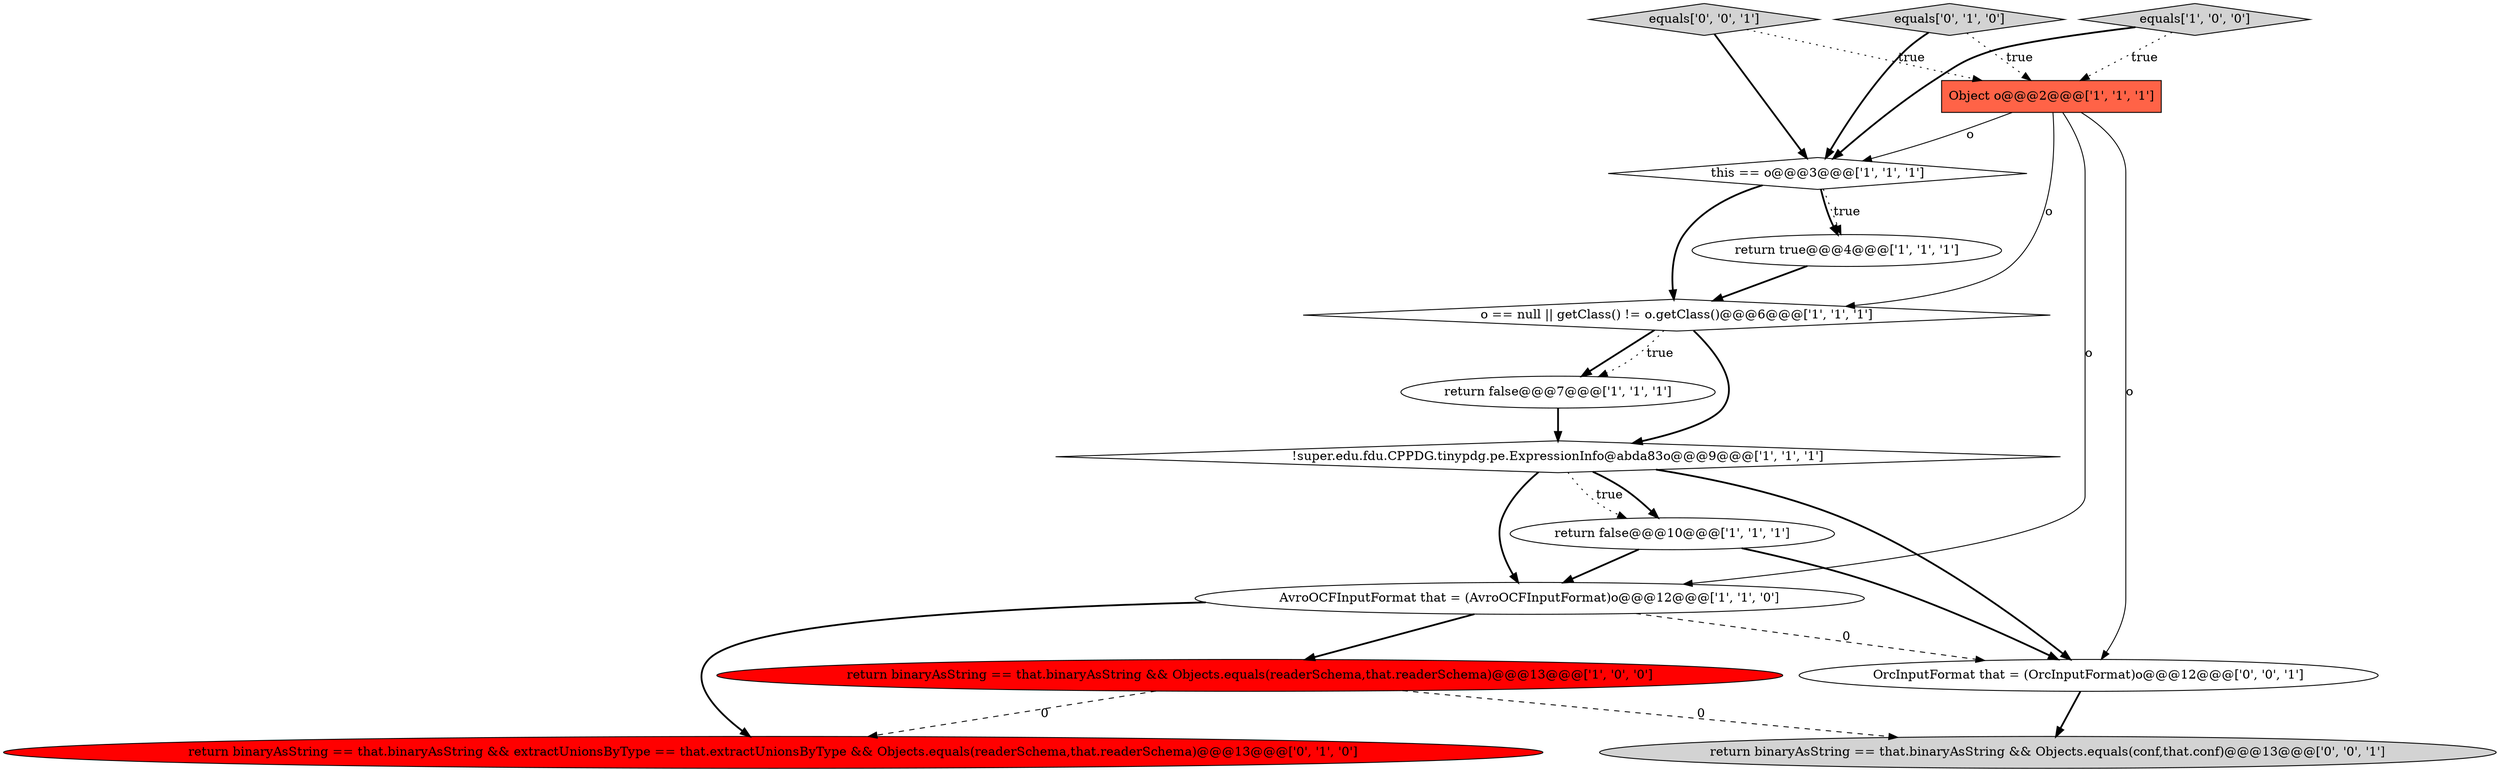 digraph {
5 [style = filled, label = "equals['1', '0', '0']", fillcolor = lightgray, shape = diamond image = "AAA0AAABBB1BBB"];
13 [style = filled, label = "equals['0', '0', '1']", fillcolor = lightgray, shape = diamond image = "AAA0AAABBB3BBB"];
3 [style = filled, label = "return false@@@7@@@['1', '1', '1']", fillcolor = white, shape = ellipse image = "AAA0AAABBB1BBB"];
6 [style = filled, label = "return false@@@10@@@['1', '1', '1']", fillcolor = white, shape = ellipse image = "AAA0AAABBB1BBB"];
8 [style = filled, label = "o == null || getClass() != o.getClass()@@@6@@@['1', '1', '1']", fillcolor = white, shape = diamond image = "AAA0AAABBB1BBB"];
12 [style = filled, label = "return binaryAsString == that.binaryAsString && Objects.equals(conf,that.conf)@@@13@@@['0', '0', '1']", fillcolor = lightgray, shape = ellipse image = "AAA0AAABBB3BBB"];
1 [style = filled, label = "return true@@@4@@@['1', '1', '1']", fillcolor = white, shape = ellipse image = "AAA0AAABBB1BBB"];
2 [style = filled, label = "return binaryAsString == that.binaryAsString && Objects.equals(readerSchema,that.readerSchema)@@@13@@@['1', '0', '0']", fillcolor = red, shape = ellipse image = "AAA1AAABBB1BBB"];
7 [style = filled, label = "this == o@@@3@@@['1', '1', '1']", fillcolor = white, shape = diamond image = "AAA0AAABBB1BBB"];
9 [style = filled, label = "!super.edu.fdu.CPPDG.tinypdg.pe.ExpressionInfo@abda83o@@@9@@@['1', '1', '1']", fillcolor = white, shape = diamond image = "AAA0AAABBB1BBB"];
11 [style = filled, label = "return binaryAsString == that.binaryAsString && extractUnionsByType == that.extractUnionsByType && Objects.equals(readerSchema,that.readerSchema)@@@13@@@['0', '1', '0']", fillcolor = red, shape = ellipse image = "AAA1AAABBB2BBB"];
10 [style = filled, label = "equals['0', '1', '0']", fillcolor = lightgray, shape = diamond image = "AAA0AAABBB2BBB"];
14 [style = filled, label = "OrcInputFormat that = (OrcInputFormat)o@@@12@@@['0', '0', '1']", fillcolor = white, shape = ellipse image = "AAA0AAABBB3BBB"];
4 [style = filled, label = "AvroOCFInputFormat that = (AvroOCFInputFormat)o@@@12@@@['1', '1', '0']", fillcolor = white, shape = ellipse image = "AAA0AAABBB1BBB"];
0 [style = filled, label = "Object o@@@2@@@['1', '1', '1']", fillcolor = tomato, shape = box image = "AAA0AAABBB1BBB"];
7->1 [style = bold, label=""];
1->8 [style = bold, label=""];
9->4 [style = bold, label=""];
8->3 [style = bold, label=""];
0->14 [style = solid, label="o"];
5->0 [style = dotted, label="true"];
4->2 [style = bold, label=""];
9->6 [style = dotted, label="true"];
7->8 [style = bold, label=""];
10->7 [style = bold, label=""];
0->8 [style = solid, label="o"];
8->3 [style = dotted, label="true"];
9->6 [style = bold, label=""];
6->14 [style = bold, label=""];
3->9 [style = bold, label=""];
6->4 [style = bold, label=""];
2->12 [style = dashed, label="0"];
13->0 [style = dotted, label="true"];
13->7 [style = bold, label=""];
14->12 [style = bold, label=""];
8->9 [style = bold, label=""];
9->14 [style = bold, label=""];
0->4 [style = solid, label="o"];
10->0 [style = dotted, label="true"];
5->7 [style = bold, label=""];
2->11 [style = dashed, label="0"];
4->14 [style = dashed, label="0"];
7->1 [style = dotted, label="true"];
4->11 [style = bold, label=""];
0->7 [style = solid, label="o"];
}
